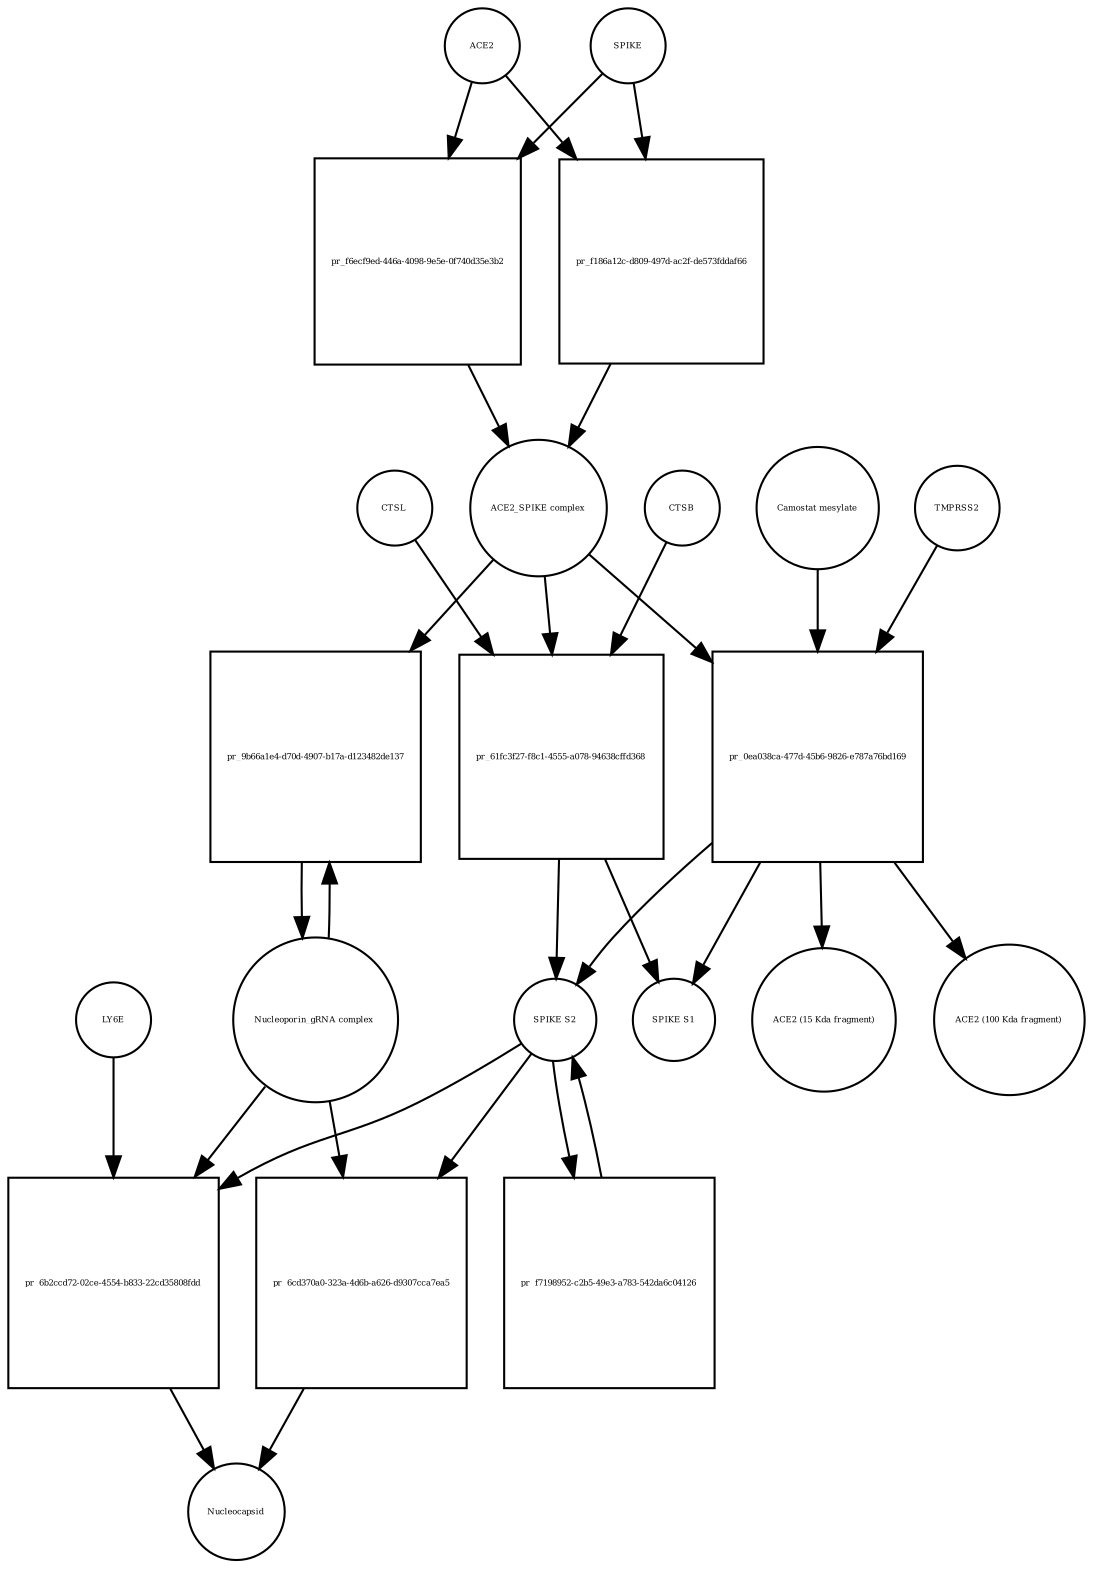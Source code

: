 strict digraph  {
ACE2 [annotation="", bipartite=0, cls=macromolecule, fontsize=4, label=ACE2, shape=circle];
"pr_f6ecf9ed-446a-4098-9e5e-0f740d35e3b2" [annotation="", bipartite=1, cls=process, fontsize=4, label="pr_f6ecf9ed-446a-4098-9e5e-0f740d35e3b2", shape=square];
"ACE2_SPIKE complex" [annotation="", bipartite=0, cls=complex, fontsize=4, label="ACE2_SPIKE complex", shape=circle];
SPIKE [annotation="", bipartite=0, cls="macromolecule multimer", fontsize=4, label=SPIKE, shape=circle];
"Nucleoporin_gRNA complex " [annotation="", bipartite=0, cls=complex, fontsize=4, label="Nucleoporin_gRNA complex ", shape=circle];
"pr_9b66a1e4-d70d-4907-b17a-d123482de137" [annotation="", bipartite=1, cls=process, fontsize=4, label="pr_9b66a1e4-d70d-4907-b17a-d123482de137", shape=square];
"pr_61fc3f27-f8c1-4555-a078-94638cffd368" [annotation="", bipartite=1, cls=process, fontsize=4, label="pr_61fc3f27-f8c1-4555-a078-94638cffd368", shape=square];
"SPIKE S2" [annotation="", bipartite=0, cls=macromolecule, fontsize=4, label="SPIKE S2", shape=circle];
CTSB [annotation="", bipartite=0, cls=macromolecule, fontsize=4, label=CTSB, shape=circle];
CTSL [annotation="", bipartite=0, cls=macromolecule, fontsize=4, label=CTSL, shape=circle];
"SPIKE S1" [annotation="", bipartite=0, cls=macromolecule, fontsize=4, label="SPIKE S1", shape=circle];
"pr_0ea038ca-477d-45b6-9826-e787a76bd169" [annotation="", bipartite=1, cls=process, fontsize=4, label="pr_0ea038ca-477d-45b6-9826-e787a76bd169", shape=square];
TMPRSS2 [annotation="", bipartite=0, cls=macromolecule, fontsize=4, label=TMPRSS2, shape=circle];
"Camostat mesylate" [annotation="urn_miriam_pubchem.compound_2536", bipartite=0, cls="simple chemical", fontsize=4, label="Camostat mesylate", shape=circle];
"ACE2 (15 Kda fragment)" [annotation="", bipartite=0, cls=macromolecule, fontsize=4, label="ACE2 (15 Kda fragment)", shape=circle];
"ACE2 (100 Kda fragment)" [annotation="", bipartite=0, cls=macromolecule, fontsize=4, label="ACE2 (100 Kda fragment)", shape=circle];
"pr_f186a12c-d809-497d-ac2f-de573fddaf66" [annotation="", bipartite=1, cls=process, fontsize=4, label="pr_f186a12c-d809-497d-ac2f-de573fddaf66", shape=square];
"pr_6b2ccd72-02ce-4554-b833-22cd35808fdd" [annotation="", bipartite=1, cls=process, fontsize=4, label="pr_6b2ccd72-02ce-4554-b833-22cd35808fdd", shape=square];
Nucleocapsid [annotation="", bipartite=0, cls=complex, fontsize=4, label=Nucleocapsid, shape=circle];
LY6E [annotation="", bipartite=0, cls=macromolecule, fontsize=4, label=LY6E, shape=circle];
"pr_f7198952-c2b5-49e3-a783-542da6c04126" [annotation="", bipartite=1, cls=process, fontsize=4, label="pr_f7198952-c2b5-49e3-a783-542da6c04126", shape=square];
"pr_6cd370a0-323a-4d6b-a626-d9307cca7ea5" [annotation="", bipartite=1, cls=process, fontsize=4, label="pr_6cd370a0-323a-4d6b-a626-d9307cca7ea5", shape=square];
ACE2 -> "pr_f6ecf9ed-446a-4098-9e5e-0f740d35e3b2"  [annotation="", interaction_type=consumption];
ACE2 -> "pr_f186a12c-d809-497d-ac2f-de573fddaf66"  [annotation="", interaction_type=consumption];
"pr_f6ecf9ed-446a-4098-9e5e-0f740d35e3b2" -> "ACE2_SPIKE complex"  [annotation="", interaction_type=production];
"ACE2_SPIKE complex" -> "pr_9b66a1e4-d70d-4907-b17a-d123482de137"  [annotation="urn_miriam_pubmed_32142651|urn_miriam_pubmed_32094589", interaction_type=stimulation];
"ACE2_SPIKE complex" -> "pr_61fc3f27-f8c1-4555-a078-94638cffd368"  [annotation="", interaction_type=consumption];
"ACE2_SPIKE complex" -> "pr_0ea038ca-477d-45b6-9826-e787a76bd169"  [annotation="", interaction_type=consumption];
SPIKE -> "pr_f6ecf9ed-446a-4098-9e5e-0f740d35e3b2"  [annotation="", interaction_type=consumption];
SPIKE -> "pr_f186a12c-d809-497d-ac2f-de573fddaf66"  [annotation="", interaction_type=consumption];
"Nucleoporin_gRNA complex " -> "pr_9b66a1e4-d70d-4907-b17a-d123482de137"  [annotation="", interaction_type=consumption];
"Nucleoporin_gRNA complex " -> "pr_6b2ccd72-02ce-4554-b833-22cd35808fdd"  [annotation="", interaction_type=consumption];
"Nucleoporin_gRNA complex " -> "pr_6cd370a0-323a-4d6b-a626-d9307cca7ea5"  [annotation="", interaction_type=consumption];
"pr_9b66a1e4-d70d-4907-b17a-d123482de137" -> "Nucleoporin_gRNA complex "  [annotation="", interaction_type=production];
"pr_61fc3f27-f8c1-4555-a078-94638cffd368" -> "SPIKE S2"  [annotation="", interaction_type=production];
"pr_61fc3f27-f8c1-4555-a078-94638cffd368" -> "SPIKE S1"  [annotation="", interaction_type=production];
"SPIKE S2" -> "pr_6b2ccd72-02ce-4554-b833-22cd35808fdd"  [annotation="urn_miriam_doi_10.1101%2F2020.03.05.979260|urn_miriam_doi_10.1101%2F2020.04.02.021469", interaction_type=stimulation];
"SPIKE S2" -> "pr_f7198952-c2b5-49e3-a783-542da6c04126"  [annotation="", interaction_type=consumption];
"SPIKE S2" -> "pr_6cd370a0-323a-4d6b-a626-d9307cca7ea5"  [annotation="", interaction_type=stimulation];
CTSB -> "pr_61fc3f27-f8c1-4555-a078-94638cffd368"  [annotation=urn_miriam_pubmed_32142651, interaction_type=catalysis];
CTSL -> "pr_61fc3f27-f8c1-4555-a078-94638cffd368"  [annotation=urn_miriam_pubmed_32142651, interaction_type=catalysis];
"pr_0ea038ca-477d-45b6-9826-e787a76bd169" -> "SPIKE S2"  [annotation="", interaction_type=production];
"pr_0ea038ca-477d-45b6-9826-e787a76bd169" -> "SPIKE S1"  [annotation="", interaction_type=production];
"pr_0ea038ca-477d-45b6-9826-e787a76bd169" -> "ACE2 (15 Kda fragment)"  [annotation="", interaction_type=production];
"pr_0ea038ca-477d-45b6-9826-e787a76bd169" -> "ACE2 (100 Kda fragment)"  [annotation="", interaction_type=production];
TMPRSS2 -> "pr_0ea038ca-477d-45b6-9826-e787a76bd169"  [annotation="urn_miriam_pubmed_32142651|urn_miriam_pubmed_32094589|urn_miriam_pubmed_24227843", interaction_type=catalysis];
"Camostat mesylate" -> "pr_0ea038ca-477d-45b6-9826-e787a76bd169"  [annotation="urn_miriam_pubmed_32142651|urn_miriam_pubmed_32094589|urn_miriam_pubmed_24227843", interaction_type=inhibition];
"pr_f186a12c-d809-497d-ac2f-de573fddaf66" -> "ACE2_SPIKE complex"  [annotation="", interaction_type=production];
"pr_6b2ccd72-02ce-4554-b833-22cd35808fdd" -> Nucleocapsid  [annotation="", interaction_type=production];
LY6E -> "pr_6b2ccd72-02ce-4554-b833-22cd35808fdd"  [annotation="urn_miriam_doi_10.1101%2F2020.03.05.979260|urn_miriam_doi_10.1101%2F2020.04.02.021469", interaction_type=inhibition];
"pr_f7198952-c2b5-49e3-a783-542da6c04126" -> "SPIKE S2"  [annotation="", interaction_type=production];
"pr_6cd370a0-323a-4d6b-a626-d9307cca7ea5" -> Nucleocapsid  [annotation="", interaction_type=production];
}
